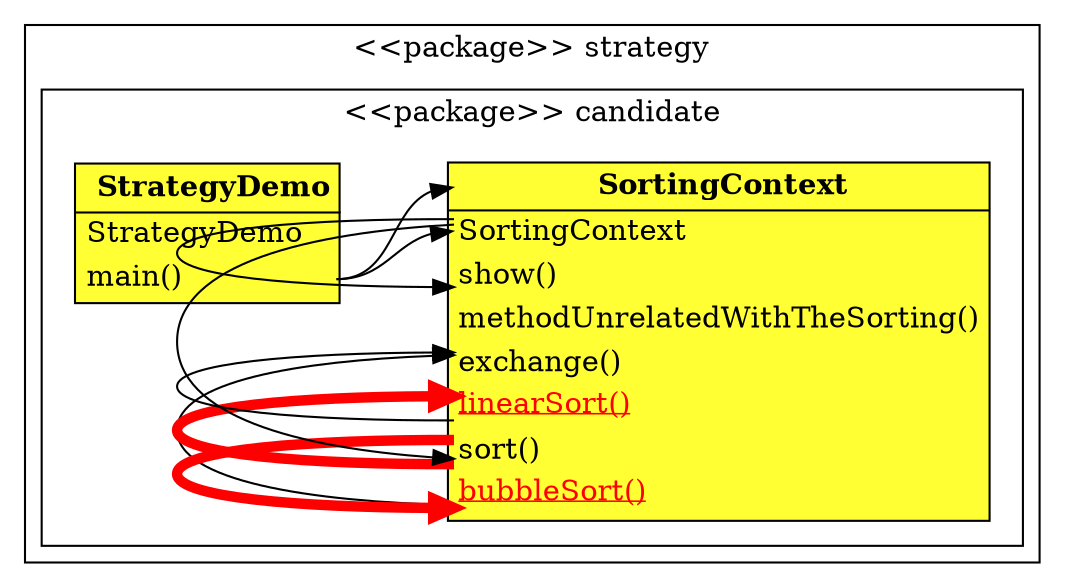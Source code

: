digraph G {
rankdir=LR;
ranksep=equally;
compound=true;
subgraph cluster0 {
label= <<FONT COLOR="black">&lt;&lt;package&gt;&gt; strategy</FONT>>
subgraph cluster1 {
label= <<FONT COLOR="black">&lt;&lt;package&gt;&gt; candidate</FONT>>
11 [ label = <<TABLE BGCOLOR="#FFFF33"> <TR> <TD PORT="11" BORDER="0"> <FONT COLOR="black"><B>StrategyDemo</B></FONT></TD></TR>
<HR/><TR><TD PORT="12" ALIGN="LEFT" BORDER="0"><FONT COLOR="black">StrategyDemo</FONT></TD></TR>
<TR><TD PORT="3" ALIGN="LEFT" BORDER="0"><FONT COLOR="black">main()</FONT></TD></TR>
</TABLE>>, shape = "none" ];
2 [ label = <<TABLE BGCOLOR="#FFFF33"> <TR> <TD PORT="2" BORDER="0"> <FONT COLOR="black"><B>SortingContext</B></FONT></TD></TR>
<HR/><TR><TD PORT="5" ALIGN="LEFT" BORDER="0"><FONT COLOR="black">SortingContext</FONT></TD></TR>
<TR><TD PORT="6" ALIGN="LEFT" BORDER="0"><FONT COLOR="black">show()</FONT></TD></TR>
<TR><TD PORT="4" ALIGN="LEFT" BORDER="0"><FONT COLOR="black">methodUnrelatedWithTheSorting()</FONT></TD></TR>
<TR><TD PORT="7" ALIGN="LEFT" BORDER="0"><FONT COLOR="black">exchange()</FONT></TD></TR>
<TR><TD PORT="9" ALIGN="LEFT" BORDER="0"><FONT COLOR="red"><U>linearSort()</U></FONT></TD></TR>
<TR><TD PORT="10" ALIGN="LEFT" BORDER="0"><FONT COLOR="black">sort()</FONT></TD></TR>
<TR><TD PORT="8" ALIGN="LEFT" BORDER="0"><FONT COLOR="red"><U>bubbleSort()</U></FONT></TD></TR>
</TABLE>>, shape = "none" ];
}
}
11:3 -> 2:5 [style = solid, color = black, penwidth = 1, arrowhead = normal ];
11:3 -> 2:2 [style = solid, color = black, penwidth = 1, arrowhead = normal ];
2:8 -> 2:7 [style = solid, color = black, penwidth = 1, arrowhead = normal ];
2:10 -> 2:8 [style = solid, color = red, penwidth = 5, arrowhead = normal ];
2:10 -> 2:9 [style = solid, color = red, penwidth = 5, arrowhead = normal ];
2:5 -> 2:10 [style = solid, color = black, penwidth = 1, arrowhead = normal ];
2:5 -> 2:6 [style = solid, color = black, penwidth = 1, arrowhead = normal ];
2:9 -> 2:7 [style = solid, color = black, penwidth = 1, arrowhead = normal ];
}
